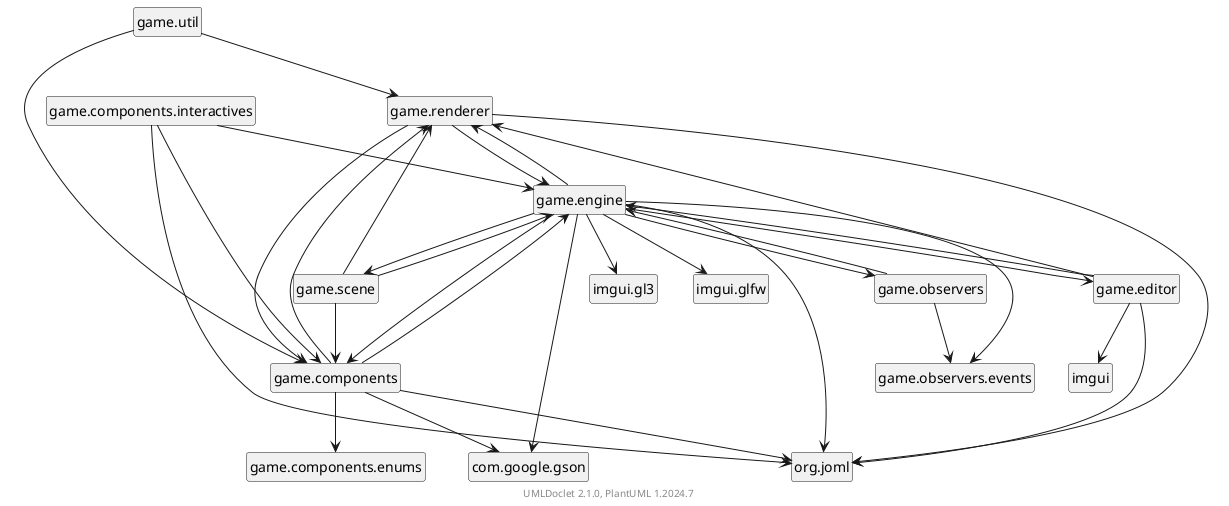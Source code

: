 @startuml
    skinparam backgroundcolor transparent
    set namespaceSeparator none
    hide circle
    hide empty fields
    hide empty methods

    game.renderer --> org.joml
    game.renderer --> game.engine
    game.renderer --> game.components
    game.util --> game.renderer
    game.util --> game.components
    game.components --> org.joml
    game.components --> game.engine
    game.components --> game.renderer
    game.components --> game.components.enums
    game.components --> com.google.gson
    game.components.interactives --> game.components
    game.components.interactives --> game.engine
    game.components.interactives --> org.joml
    game.scene --> game.components
    game.scene --> game.engine
    game.scene --> game.renderer
    game.engine --> org.joml
    game.engine --> game.observers
    game.engine --> game.renderer
    game.engine --> game.scene
    game.engine --> game.observers.events
    game.engine --> game.components
    game.engine --> imgui.gl3
    game.engine --> imgui.glfw
    game.engine --> game.editor
    game.engine --> com.google.gson
    game.observers --> game.engine
    game.observers --> game.observers.events
    game.editor --> org.joml
    game.editor --> game.engine
    game.editor --> game.renderer
    game.editor --> imgui

    ' Package links
    class "game.renderer" [[game/renderer/package-summary.html]] {
    }
    class "game.engine" [[game/engine/package-summary.html]] {
    }
    class "game.components" [[game/components/package-summary.html]] {
    }
    class "game.util" [[game/util/package-summary.html]] {
    }
    class "game.components.enums" [[game/components/enums/package-summary.html]] {
    }
    class "game.components.interactives" [[game/components/interactives/package-summary.html]] {
    }
    class "game.scene" [[game/scene/package-summary.html]] {
    }
    class "game.observers" [[game/observers/package-summary.html]] {
    }
    class "game.observers.events" [[game/observers/events/package-summary.html]] {
    }
    class "game.editor" [[game/editor/package-summary.html]] {
    }

    center footer UMLDoclet 2.1.0, PlantUML %version()
@enduml
